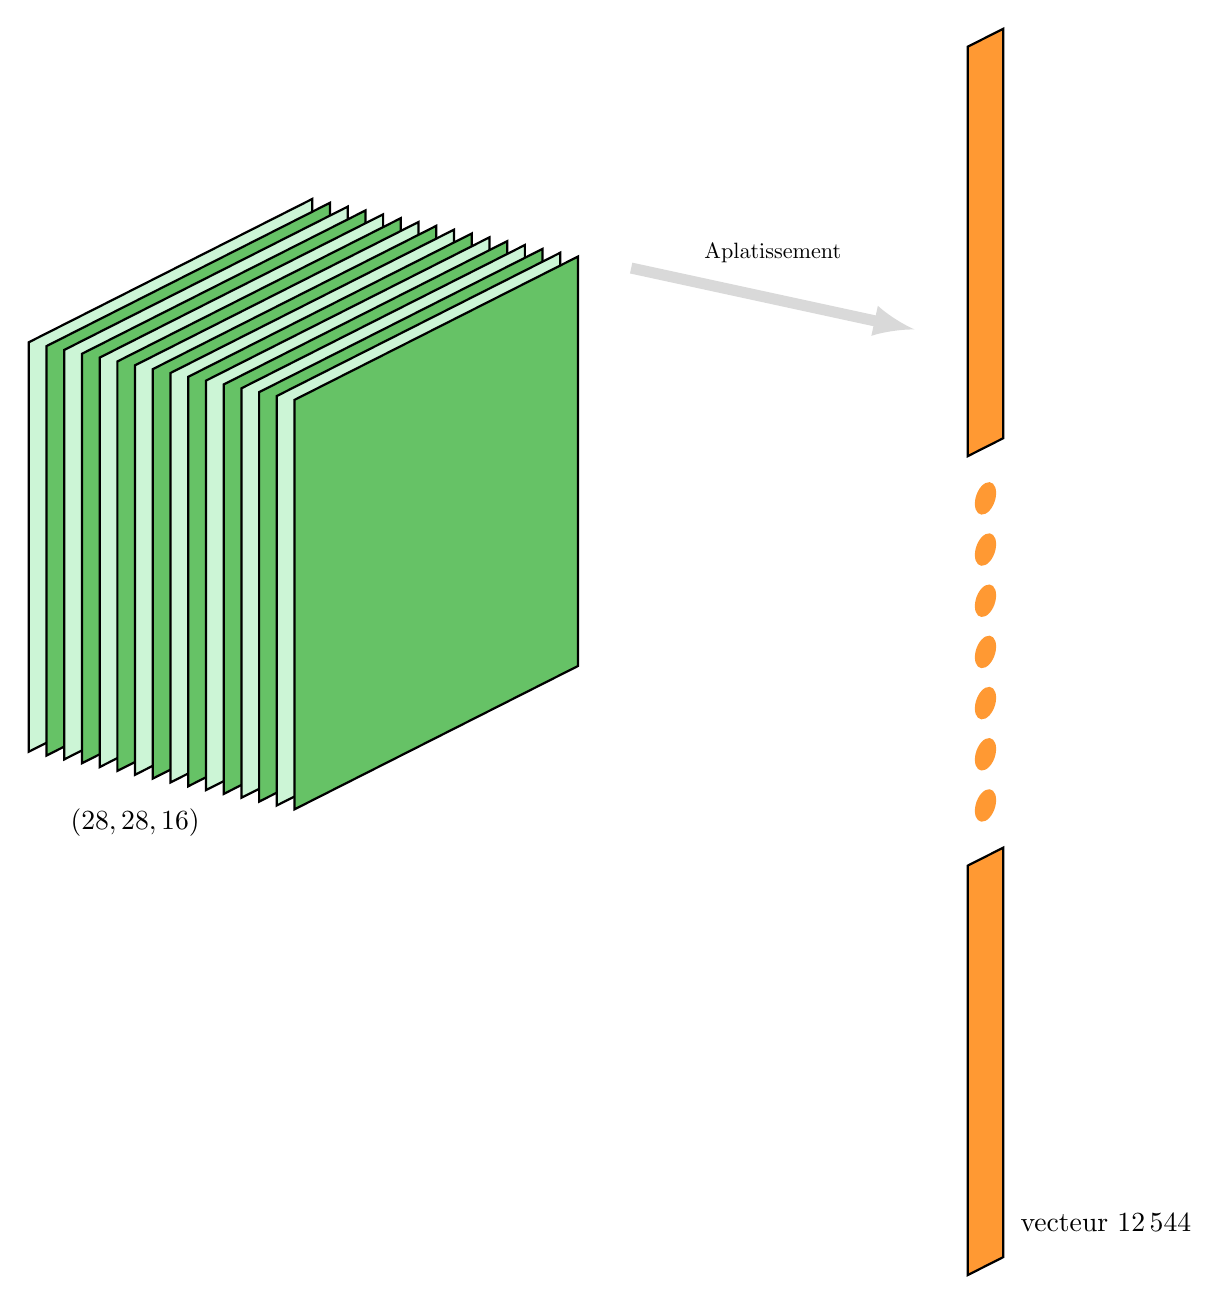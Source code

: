 \begin{tikzpicture}[scale=1,yscale=1.3,xscale=0.9,yslant=.35,nodes={font=},z={([yslant=-.5]1,0)}]


%\begin{tikzpicture}[scale=0.5,yscale=1.3,xscale=0.9,yslant=.35,nodes={font=\bfseries\sffamily\huge},z={([yslant=-.5]1,0)}]


\xdef\filtersep{0.25};  % distance between two filter


%%%%%%%%%%%%%%%%%%
% Conv16
\xdef\position{24};
\xdef\size{4};
\xdef\numfilter{8};

\foreach \i in {1,...,\numfilter}{ 
  \filldraw[thick, fill=green!80!blue!20] (-\size/2,-\size/2,\position+2*\i*\filtersep) rectangle (\size/2,\size/2,\position+2*\i*\filtersep);
  \filldraw[thick, fill=green!60!black!60] (-\size/2,-\size/2,{\position+(2*\i+1)*\filtersep}) rectangle (\size/2,\size/2,{\position+(2*\i+1)*\filtersep});
}

\node[below=2ex] at (-\size/2,-\size/2,\position+\numfilter*\filtersep) {$(28,28,16)$};

% Arrow
\draw[->, >=latex, gray!30, line width=4] (\size/2,\size/2,\position+2*\numfilter*\filtersep+1)  -- ++(0,0,4) node[midway, above=2ex, black,scale=0.8]{Aplatissement};

%%%%%%%%%%%%%%%%%%
% Vec grand
\xdef\position{36};
\xdef\size{4};

\filldraw[thick, fill=orange!80] (-0.25,-\size-2,\position) rectangle ++ (0.5,\size,0);
\filldraw[thick, fill=orange!80] (-0.25,2,\position) rectangle ++ (0.5,\size,0);

\foreach \i in {-1.5,-1,...,1.5}{
\fill[orange!80] (0,\i,\position) circle(0.15);
}

\node[above right=3ex] at (0,-\size-2,\position) {vecteur $12\,544$};

 \end{tikzpicture}






